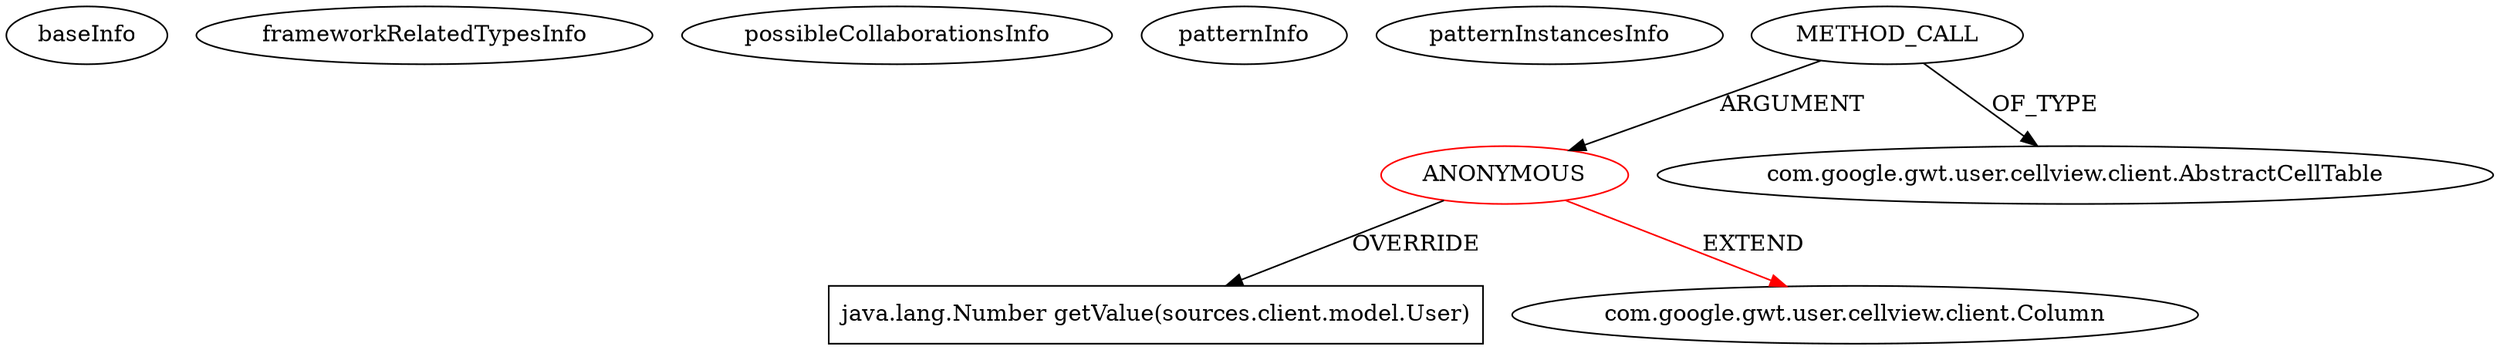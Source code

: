 digraph {
baseInfo[graphId=2009,category="pattern",isAnonymous=true,possibleRelation=false]
frameworkRelatedTypesInfo[0="com.google.gwt.user.cellview.client.Column"]
possibleCollaborationsInfo[]
patternInfo[frequency=2.0,patternRootClient=0]
patternInstancesInfo[0="MainMain-ChatCafeine~/MainMain-ChatCafeine/ChatCafeine-master/ChatCafeine/src/sources/client/vue/administration/AdminPanel.java~com.google.gwt.user.client.ui.Widget creerListeUserPanel()~219"]
4[label="java.lang.Number getValue(sources.client.model.User)",vertexType="OVERRIDING_METHOD_DECLARATION",isFrameworkType=false,shape=box]
0[label="ANONYMOUS",vertexType="ROOT_ANONYMOUS_DECLARATION",isFrameworkType=false,color=red]
2[label="METHOD_CALL",vertexType="OUTSIDE_CALL",isFrameworkType=false]
3[label="com.google.gwt.user.cellview.client.AbstractCellTable",vertexType="FRAMEWORK_CLASS_TYPE",isFrameworkType=false]
1[label="com.google.gwt.user.cellview.client.Column",vertexType="FRAMEWORK_CLASS_TYPE",isFrameworkType=false]
2->0[label="ARGUMENT"]
0->4[label="OVERRIDE"]
0->1[label="EXTEND",color=red]
2->3[label="OF_TYPE"]
}
